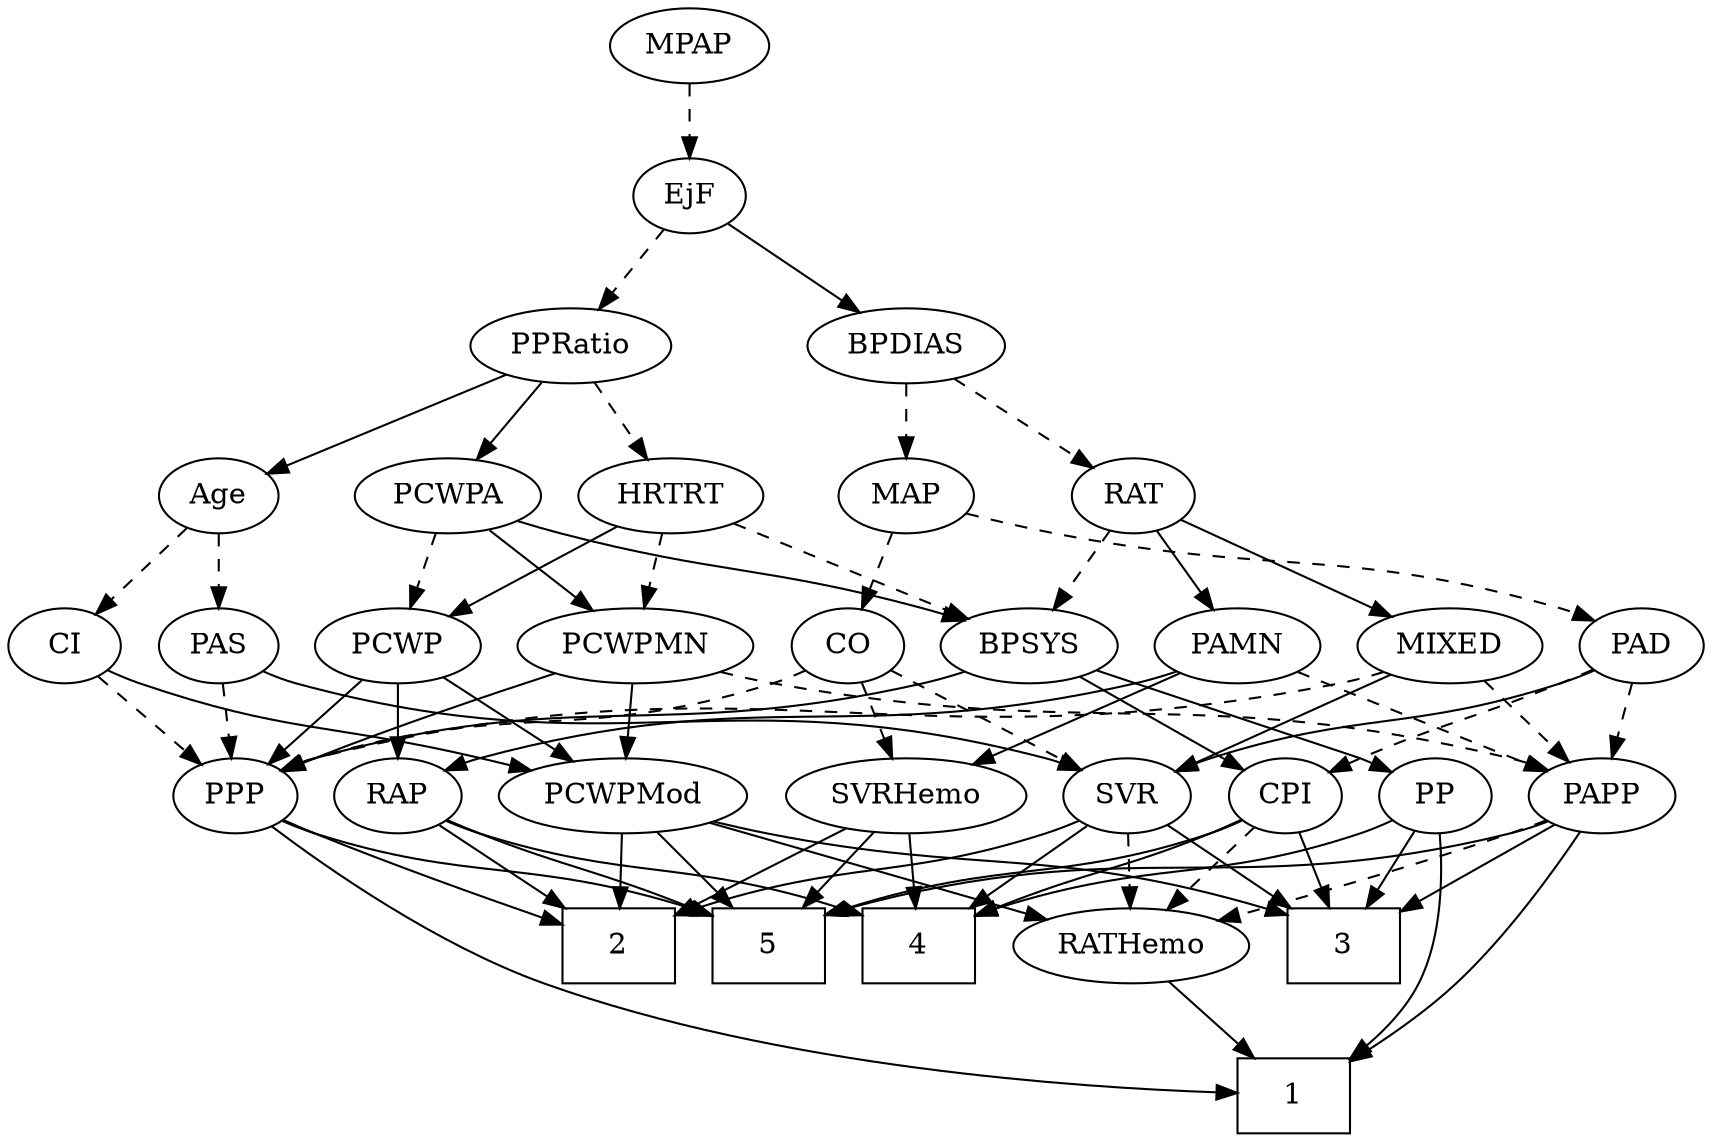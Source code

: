 strict digraph {
	graph [bb="0,0,762.6,540"];
	node [label="\N"];
	1	[height=0.5,
		pos="183.6,18",
		shape=box,
		width=0.75];
	2	[height=0.5,
		pos="496.6,90",
		shape=box,
		width=0.75];
	3	[height=0.5,
		pos="164.6,90",
		shape=box,
		width=0.75];
	4	[height=0.5,
		pos="352.6,90",
		shape=box,
		width=0.75];
	5	[height=0.5,
		pos="424.6,90",
		shape=box,
		width=0.75];
	Age	[height=0.5,
		pos="663.6,306",
		width=0.75];
	PAS	[height=0.5,
		pos="663.6,234",
		width=0.75];
	Age -> PAS	[pos="e,663.6,252.1 663.6,287.7 663.6,279.98 663.6,270.71 663.6,262.11",
		style=dashed];
	CI	[height=0.5,
		pos="735.6,234",
		width=0.75];
	Age -> CI	[pos="e,720.8,249.38 678.17,290.83 688.35,280.94 702.12,267.55 713.63,256.36",
		style=dashed];
	EjF	[height=0.5,
		pos="403.6,450",
		width=0.75];
	BPDIAS	[height=0.5,
		pos="353.6,378",
		width=1.1735];
	EjF -> BPDIAS	[pos="e,365.36,395.47 392.5,433.46 386.27,424.74 378.35,413.65 371.28,403.76",
		style=solid];
	PPRatio	[height=0.5,
		pos="465.6,378",
		width=1.1013];
	EjF -> PPRatio	[pos="e,451.17,395.29 416.75,434.15 424.79,425.07 435.27,413.24 444.46,402.87",
		style=dashed];
	RAP	[height=0.5,
		pos="583.6,162",
		width=0.77632];
	RAP -> 2	[pos="e,517.95,108.18 566.82,147.5 555.29,138.23 539.67,125.66 526.09,114.73",
		style=solid];
	RAP -> 4	[pos="e,379.86,104.62 561.99,150.17 557.01,147.93 551.68,145.73 546.6,144 481.33,121.84 458.63,130.66 389.46,107.89",
		style=solid];
	RAP -> 5	[pos="e,451.66,103.94 561.35,150.63 556.5,148.41 551.39,146.1 546.6,144 511.32,128.52 500.02,125.27 461.01,108.09",
		style=solid];
	MIXED	[height=0.5,
		pos="206.6,234",
		width=1.1193];
	SVR	[height=0.5,
		pos="269.6,162",
		width=0.77632];
	MIXED -> SVR	[pos="e,256.22,177.86 220.89,217.12 229.34,207.73 240.17,195.7 249.47,185.36",
		style=solid];
	PPP	[height=0.5,
		pos="656.6,162",
		width=0.75];
	MIXED -> PPP	[pos="e,636.12,174.14 236.07,221.52 242.43,219.4 249.18,217.41 255.6,216 414.81,181.04 463.48,223.44 620.6,180 622.55,179.46 624.52,178.82 \
626.49,178.12",
		style=dashed];
	PAPP	[height=0.5,
		pos="47.597,162",
		width=0.88464];
	MIXED -> PAPP	[pos="e,71.854,173.68 178.9,220.81 151.72,208.84 110.24,190.58 81.19,177.79",
		style=dashed];
	MPAP	[height=0.5,
		pos="403.6,522",
		width=0.97491];
	MPAP -> EjF	[pos="e,403.6,468.1 403.6,503.7 403.6,495.98 403.6,486.71 403.6,478.11",
		style=dashed];
	BPSYS	[height=0.5,
		pos="302.6,234",
		width=1.0471];
	CPI	[height=0.5,
		pos="196.6,162",
		width=0.75];
	BPSYS -> CPI	[pos="e,215.27,175.33 281.4,219 264.94,208.13 241.98,192.97 224.1,181.16",
		style=solid];
	PP	[height=0.5,
		pos="124.6,162",
		width=0.75];
	BPSYS -> PP	[pos="e,145.78,173.37 273.5,222.47 238.38,209.7 181.45,188.8 160.6,180 158.78,179.23 156.93,178.43 155.06,177.6",
		style=solid];
	BPSYS -> PPP	[pos="e,636.09,174.02 330.63,221.75 336.8,219.59 343.36,217.52 349.6,216 467.63,187.17 504.05,214.35 620.6,180 622.54,179.43 624.5,178.77 \
626.46,178.04",
		style=solid];
	PAD	[height=0.5,
		pos="28.597,234",
		width=0.79437];
	PAD -> CPI	[pos="e,175.4,173.34 51.014,222.73 56.114,220.46 61.524,218.1 66.597,216 107.92,198.86 119.45,197.56 160.6,180 162.41,179.23 164.26,178.41 \
166.13,177.58",
		style=dashed];
	PAD -> SVR	[pos="e,248,173.87 50.395,222.32 55.621,220.02 61.241,217.76 66.597,216 138.33,192.46 160.99,203.9 232.6,180 234.51,179.36 236.45,178.66 \
238.4,177.9",
		style=solid];
	PAD -> PAPP	[pos="e,42.908,180.28 33.197,216.05 35.312,208.26 37.874,198.82 40.247,190.08",
		style=dashed];
	CO	[height=0.5,
		pos="385.6,234",
		width=0.75];
	CO -> SVR	[pos="e,289.47,174.99 366.18,221.28 347.56,210.05 319.22,192.95 298.05,180.17",
		style=dashed];
	SVRHemo	[height=0.5,
		pos="365.6,162",
		width=1.3902];
	CO -> SVRHemo	[pos="e,370.53,180.28 380.76,216.05 378.53,208.26 375.83,198.82 373.33,190.08",
		style=dashed];
	CO -> PPP	[pos="e,636.03,173.84 406.16,222.16 411.12,219.87 416.46,217.65 421.6,216 507.19,188.57 535,207.43 620.6,180 622.52,179.38 624.48,178.69 \
626.43,177.93",
		style=dashed];
	PAS -> SVR	[pos="e,290.68,174.08 643.11,221.91 638.15,219.62 632.78,217.47 627.6,216 489.49,176.82 444.91,218.46 306.6,180 304.44,179.4 302.25,178.69 \
300.07,177.9",
		style=solid];
	PAS -> PPP	[pos="e,658.31,180.1 661.87,215.7 661.1,207.98 660.17,198.71 659.31,190.11",
		style=dashed];
	PAMN	[height=0.5,
		pos="111.6,234",
		width=1.011];
	PAMN -> RAP	[pos="e,562.53,174.16 138.48,221.73 144.67,219.51 151.29,217.43 157.6,216 326.92,177.58 378.87,224.89 546.6,180 548.76,179.42 550.96,178.72 \
553.14,177.95",
		style=solid];
	PAMN -> SVRHemo	[pos="e,328.21,174.04 139.15,222.22 145.18,220.03 151.57,217.83 157.6,216 222.77,196.16 240.74,197.44 306.6,180 310.43,178.99 314.39,177.91 \
318.37,176.8",
		style=solid];
	PAMN -> PAPP	[pos="e,61.623,178.34 97.075,217.12 88.611,207.86 77.794,196.03 68.433,185.79",
		style=dashed];
	RATHemo	[height=0.5,
		pos="258.6,90",
		width=1.3721];
	RATHemo -> 1	[pos="e,201.94,36.124 241.2,72.765 231.73,63.925 219.83,52.817 209.31,42.997",
		style=solid];
	CPI -> 3	[pos="e,172.57,108.45 189.01,144.41 185.38,136.45 180.93,126.72 176.83,117.76",
		style=solid];
	CPI -> 4	[pos="e,325.52,103.92 217.86,150.8 222.69,148.53 227.81,146.16 232.6,144 267.03,128.5 278.03,125.12 316.34,108.04",
		style=solid];
	CPI -> 5	[pos="e,397.33,104.61 217.22,150.34 222.17,148.04 227.5,145.77 232.6,144 296.93,121.68 319.44,130.47 387.84,107.86",
		style=solid];
	CPI -> RATHemo	[pos="e,244.17,107.29 209.75,146.15 217.79,137.07 228.27,125.24 237.46,114.87",
		style=dashed];
	RAT	[height=0.5,
		pos="230.6,306",
		width=0.75827];
	RAT -> MIXED	[pos="e,212.52,252.28 224.79,288.05 222.09,280.18 218.81,270.62 215.78,261.79",
		style=solid];
	RAT -> BPSYS	[pos="e,286.7,250.46 245.52,290.5 255.29,281 268.26,268.38 279.37,257.58",
		style=dashed];
	RAT -> PAMN	[pos="e,134.12,248.25 210.95,293.44 192.46,282.57 164.48,266.11 142.92,253.43",
		style=solid];
	SVR -> 2	[pos="e,469.33,104.61 291.21,150.19 296.19,147.95 301.52,145.74 306.6,144 370.1,122.24 392.23,130.31 459.53,107.97",
		style=solid];
	SVR -> 3	[pos="e,190.31,108.14 250.83,148.49 236.46,138.91 216.25,125.43 199.01,113.94",
		style=solid];
	SVR -> 4	[pos="e,332.42,108.02 286,147.17 297.03,137.87 311.85,125.36 324.71,114.52",
		style=solid];
	SVR -> RATHemo	[pos="e,261.31,108.28 266.93,144.05 265.72,136.35 264.26,127.03 262.9,118.36",
		style=dashed];
	PCWPMod	[height=0.5,
		pos="485.6,162",
		width=1.4443];
	PCWPMod -> 2	[pos="e,493.91,108.1 488.32,143.7 489.53,135.98 490.99,126.71 492.34,118.11",
		style=solid];
	PCWPMod -> 3	[pos="e,191.8,104.82 447.36,149.64 439.85,147.61 432.01,145.62 424.6,144 329.18,123.11 298.81,136.9 201.43,107.77",
		style=solid];
	PCWPMod -> 5	[pos="e,439.8,108.45 471.14,144.41 463.76,135.95 454.64,125.47 446.43,116.05",
		style=solid];
	PCWPMod -> RATHemo	[pos="e,295.01,102.23 448.11,149.44 408.83,137.33 347.05,118.28 304.78,105.24",
		style=solid];
	PCWPA	[height=0.5,
		pos="552.6,306",
		width=1.1555];
	PCWPA -> BPSYS	[pos="e,331.25,245.96 521.54,293.92 515.3,291.84 508.77,289.77 502.6,288 435.45,268.73 416.56,271.91 349.6,252 346.7,251.14 343.71,250.19 \
340.73,249.21",
		style=solid];
	PCWPMN	[height=0.5,
		pos="480.6,234",
		width=1.3902];
	PCWPA -> PCWPMN	[pos="e,497.37,251.31 536.26,289.12 526.91,280.03 515.01,268.46 504.62,258.35",
		style=solid];
	PCWP	[height=0.5,
		pos="583.6,234",
		width=0.97491];
	PCWPA -> PCWP	[pos="e,576.16,251.79 560.1,288.05 563.68,279.97 568.04,270.12 572.03,261.11",
		style=dashed];
	PCWPMN -> PCWPMod	[pos="e,484.38,180.1 481.83,215.7 482.38,207.98 483.05,198.71 483.66,190.11",
		style=solid];
	PCWPMN -> PPP	[pos="e,635.4,173.35 515.13,220.79 543.65,210.5 585.07,195.08 620.6,180 622.41,179.23 624.27,178.42 626.13,177.59",
		style=solid];
	PCWPMN -> PAPP	[pos="e,71.487,174.24 444.33,221.48 436.87,219.42 429.02,217.46 421.6,216 275.53,187.28 232.82,216.88 88.597,180 86.115,179.37 83.586,\
178.61 81.064,177.77",
		style=dashed];
	SVRHemo -> 2	[pos="e,469.36,105.56 392.42,146.67 412.07,136.17 438.96,121.8 460.49,110.29",
		style=solid];
	SVRHemo -> 4	[pos="e,355.77,108.1 362.38,143.7 360.95,135.98 359.23,126.71 357.63,118.11",
		style=solid];
	SVRHemo -> 5	[pos="e,409.89,108.45 379.58,144.41 386.64,136.03 395.37,125.68 403.25,116.33",
		style=solid];
	BPDIAS -> RAT	[pos="e,250.78,318.49 329.3,363.17 309.29,351.79 280.88,335.62 259.67,323.55",
		style=dashed];
	MAP	[height=0.5,
		pos="353.6,306",
		width=0.84854];
	BPDIAS -> MAP	[pos="e,353.6,324.1 353.6,359.7 353.6,351.98 353.6,342.71 353.6,334.11",
		style=dashed];
	MAP -> PAD	[pos="e,50.351,245.82 325.01,299.3 308.05,295.95 286.11,291.66 266.6,288 177.83,271.34 152.9,278.64 66.597,252 64.325,251.3 62.009,250.5 \
59.698,249.63",
		style=dashed];
	MAP -> CO	[pos="e,378.07,251.47 361.18,288.41 364.97,280.13 369.63,269.92 373.87,260.66",
		style=dashed];
	PP -> 1	[pos="e,158.5,36.168 121.77,144.07 119.46,125.51 118.09,95.256 128.6,72 133.58,60.971 142,51.07 150.78,42.894",
		style=solid];
	PP -> 3	[pos="e,154.81,108.12 133.87,144.76 138.58,136.53 144.42,126.32 149.73,117.02",
		style=solid];
	PP -> 4	[pos="e,325.33,104.61 145.22,150.34 150.17,148.04 155.5,145.77 160.6,144 224.93,121.68 247.44,130.47 315.84,107.86",
		style=solid];
	PPP -> 1	[pos="e,211,18.873 641.61,146.54 619.65,126.27 576.53,89.885 532.6,72 425.6,28.44 286.95,20.293 221.27,19.026",
		style=solid];
	PPP -> 2	[pos="e,523.82,102.29 635.34,150.8 630.51,148.53 625.39,146.15 620.6,144 591.38,130.86 557.97,116.63 533.2,106.22",
		style=solid];
	PPP -> 5	[pos="e,451.86,104.63 635.98,150.32 631.03,148.02 625.7,145.75 620.6,144 554.63,121.31 531.51,130.79 461.57,107.91",
		style=solid];
	PPRatio -> Age	[pos="e,640.19,315.28 496.1,366.22 532.55,353.33 593.29,331.86 630.74,318.62",
		style=solid];
	PPRatio -> PCWPA	[pos="e,533.76,322.16 484.48,361.81 496.56,352.09 512.42,339.32 525.8,328.56",
		style=solid];
	HRTRT	[height=0.5,
		pos="453.6,306",
		width=1.1013];
	PPRatio -> HRTRT	[pos="e,456.53,324.1 462.63,359.7 461.31,351.98 459.72,342.71 458.25,334.11",
		style=dashed];
	PCWP -> RAP	[pos="e,583.6,180.1 583.6,215.7 583.6,207.98 583.6,198.71 583.6,190.11",
		style=solid];
	PCWP -> PCWPMod	[pos="e,507.45,178.61 563.77,218.83 549.99,208.99 531.37,195.69 515.76,184.54",
		style=solid];
	PCWP -> PPP	[pos="e,641.78,177.21 599.44,217.81 609.66,208.01 623.1,195.12 634.38,184.3",
		style=solid];
	CI -> PCWPMod	[pos="e,524.58,174.12 714.97,222.35 710.02,220.05 704.69,217.78 699.6,216 633.65,192.96 614.26,197.38 546.6,180 542.58,178.97 538.43,177.87 \
534.27,176.75",
		style=solid];
	CI -> PPP	[pos="e,672.17,176.8 719.99,219.17 708.52,209.01 692.75,195.03 679.8,183.56",
		style=dashed];
	PAPP -> 1	[pos="e,159.17,36.083 58.259,144.95 70.992,126.37 93.486,95.339 116.6,72 127.09,61.4 139.69,50.947 151.11,42.163",
		style=solid];
	PAPP -> 3	[pos="e,137.38,107.28 68.785,148.32 85.46,138.35 109.08,124.22 128.69,112.48",
		style=solid];
	PAPP -> 5	[pos="e,397.44,104.94 71.5,149.81 77.017,147.59 82.932,145.48 88.597,144 215.33,110.8 257.49,143.47 387.51,107.75",
		style=solid];
	PAPP -> RATHemo	[pos="e,221.55,102.12 72.171,150.39 77.549,148.18 83.236,145.94 88.597,144 111.34,135.76 169.78,117.8 211.79,105.07",
		style=dashed];
	HRTRT -> BPSYS	[pos="e,328.73,247.11 426.95,292.65 402.18,281.17 365.13,263.99 337.91,251.37",
		style=dashed];
	HRTRT -> PCWPMN	[pos="e,473.93,252.28 460.13,288.05 463.17,280.18 466.86,270.62 470.26,261.79",
		style=dashed];
	HRTRT -> PCWP	[pos="e,560.24,247.58 478.36,291.67 499.07,280.51 528.79,264.51 551.36,252.36",
		style=solid];
}
